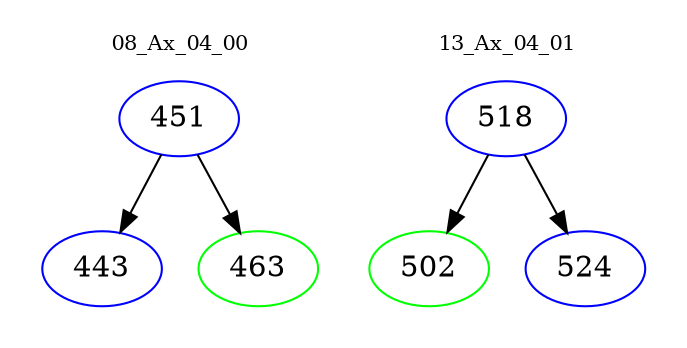 digraph{
subgraph cluster_0 {
color = white
label = "08_Ax_04_00";
fontsize=10;
T0_451 [label="451", color="blue"]
T0_451 -> T0_443 [color="black"]
T0_443 [label="443", color="blue"]
T0_451 -> T0_463 [color="black"]
T0_463 [label="463", color="green"]
}
subgraph cluster_1 {
color = white
label = "13_Ax_04_01";
fontsize=10;
T1_518 [label="518", color="blue"]
T1_518 -> T1_502 [color="black"]
T1_502 [label="502", color="green"]
T1_518 -> T1_524 [color="black"]
T1_524 [label="524", color="blue"]
}
}
